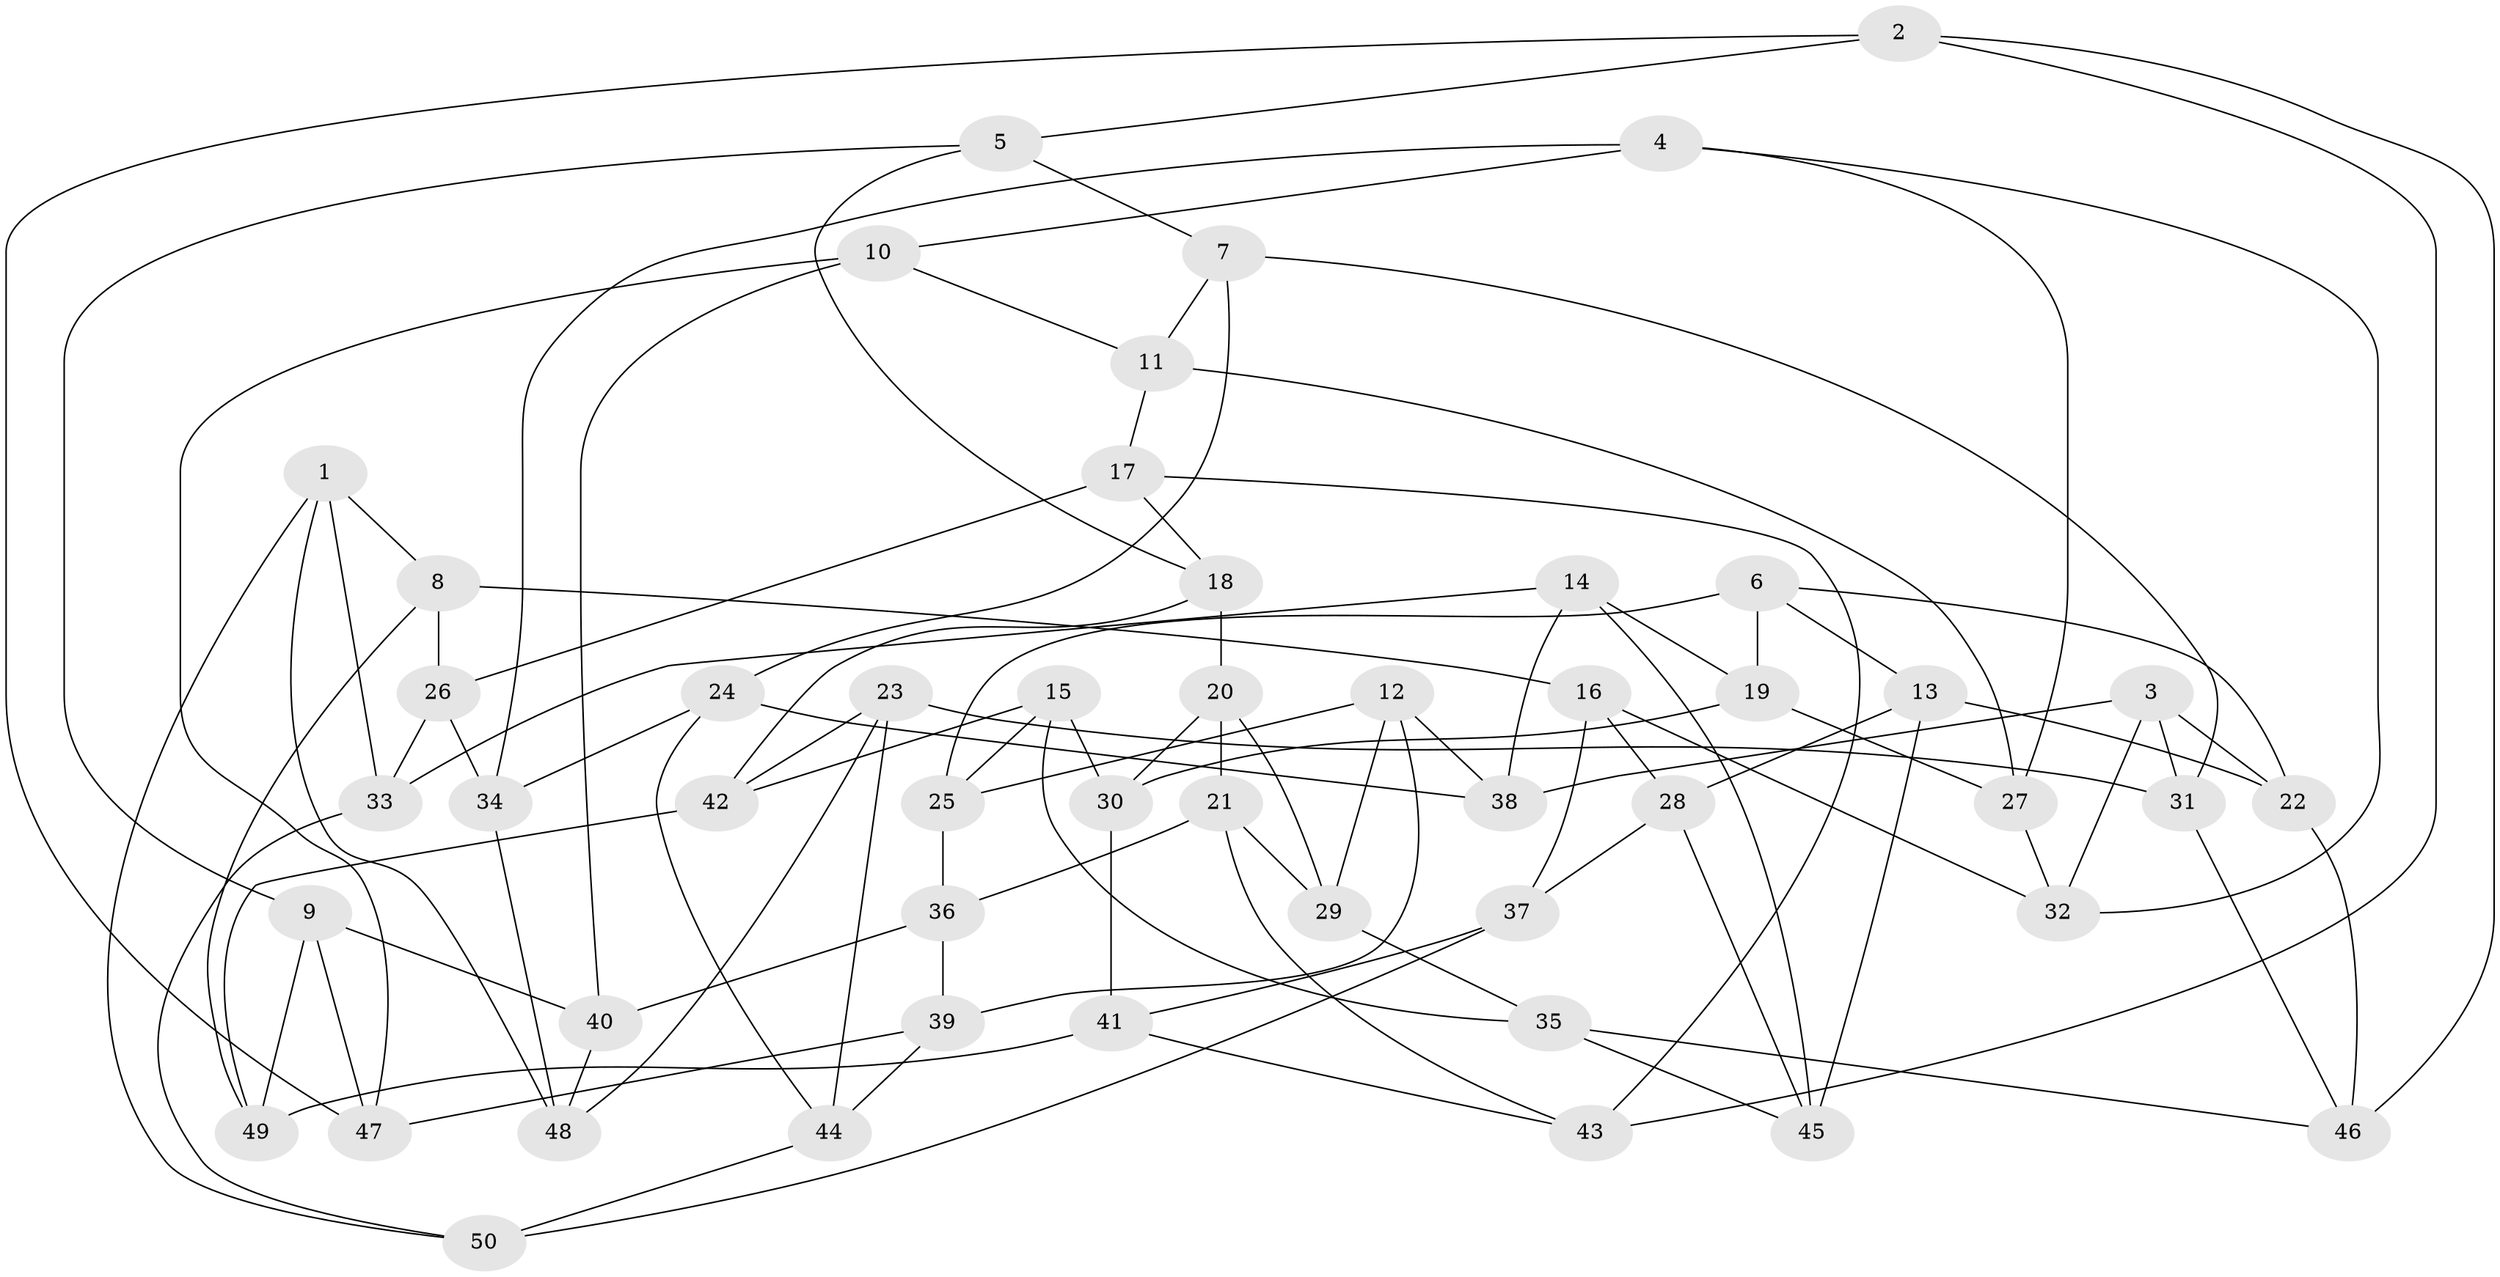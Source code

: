 // Generated by graph-tools (version 1.1) at 2025/02/03/09/25 03:02:53]
// undirected, 50 vertices, 100 edges
graph export_dot {
graph [start="1"]
  node [color=gray90,style=filled];
  1;
  2;
  3;
  4;
  5;
  6;
  7;
  8;
  9;
  10;
  11;
  12;
  13;
  14;
  15;
  16;
  17;
  18;
  19;
  20;
  21;
  22;
  23;
  24;
  25;
  26;
  27;
  28;
  29;
  30;
  31;
  32;
  33;
  34;
  35;
  36;
  37;
  38;
  39;
  40;
  41;
  42;
  43;
  44;
  45;
  46;
  47;
  48;
  49;
  50;
  1 -- 8;
  1 -- 33;
  1 -- 48;
  1 -- 50;
  2 -- 43;
  2 -- 47;
  2 -- 5;
  2 -- 46;
  3 -- 38;
  3 -- 31;
  3 -- 22;
  3 -- 32;
  4 -- 34;
  4 -- 10;
  4 -- 32;
  4 -- 27;
  5 -- 9;
  5 -- 7;
  5 -- 18;
  6 -- 22;
  6 -- 13;
  6 -- 25;
  6 -- 19;
  7 -- 11;
  7 -- 31;
  7 -- 24;
  8 -- 49;
  8 -- 16;
  8 -- 26;
  9 -- 40;
  9 -- 47;
  9 -- 49;
  10 -- 40;
  10 -- 11;
  10 -- 47;
  11 -- 27;
  11 -- 17;
  12 -- 25;
  12 -- 39;
  12 -- 38;
  12 -- 29;
  13 -- 45;
  13 -- 28;
  13 -- 22;
  14 -- 19;
  14 -- 38;
  14 -- 33;
  14 -- 45;
  15 -- 35;
  15 -- 42;
  15 -- 30;
  15 -- 25;
  16 -- 28;
  16 -- 37;
  16 -- 32;
  17 -- 43;
  17 -- 26;
  17 -- 18;
  18 -- 42;
  18 -- 20;
  19 -- 30;
  19 -- 27;
  20 -- 30;
  20 -- 29;
  20 -- 21;
  21 -- 29;
  21 -- 36;
  21 -- 43;
  22 -- 46;
  23 -- 42;
  23 -- 48;
  23 -- 44;
  23 -- 31;
  24 -- 34;
  24 -- 38;
  24 -- 44;
  25 -- 36;
  26 -- 33;
  26 -- 34;
  27 -- 32;
  28 -- 45;
  28 -- 37;
  29 -- 35;
  30 -- 41;
  31 -- 46;
  33 -- 50;
  34 -- 48;
  35 -- 45;
  35 -- 46;
  36 -- 40;
  36 -- 39;
  37 -- 50;
  37 -- 41;
  39 -- 47;
  39 -- 44;
  40 -- 48;
  41 -- 49;
  41 -- 43;
  42 -- 49;
  44 -- 50;
}
